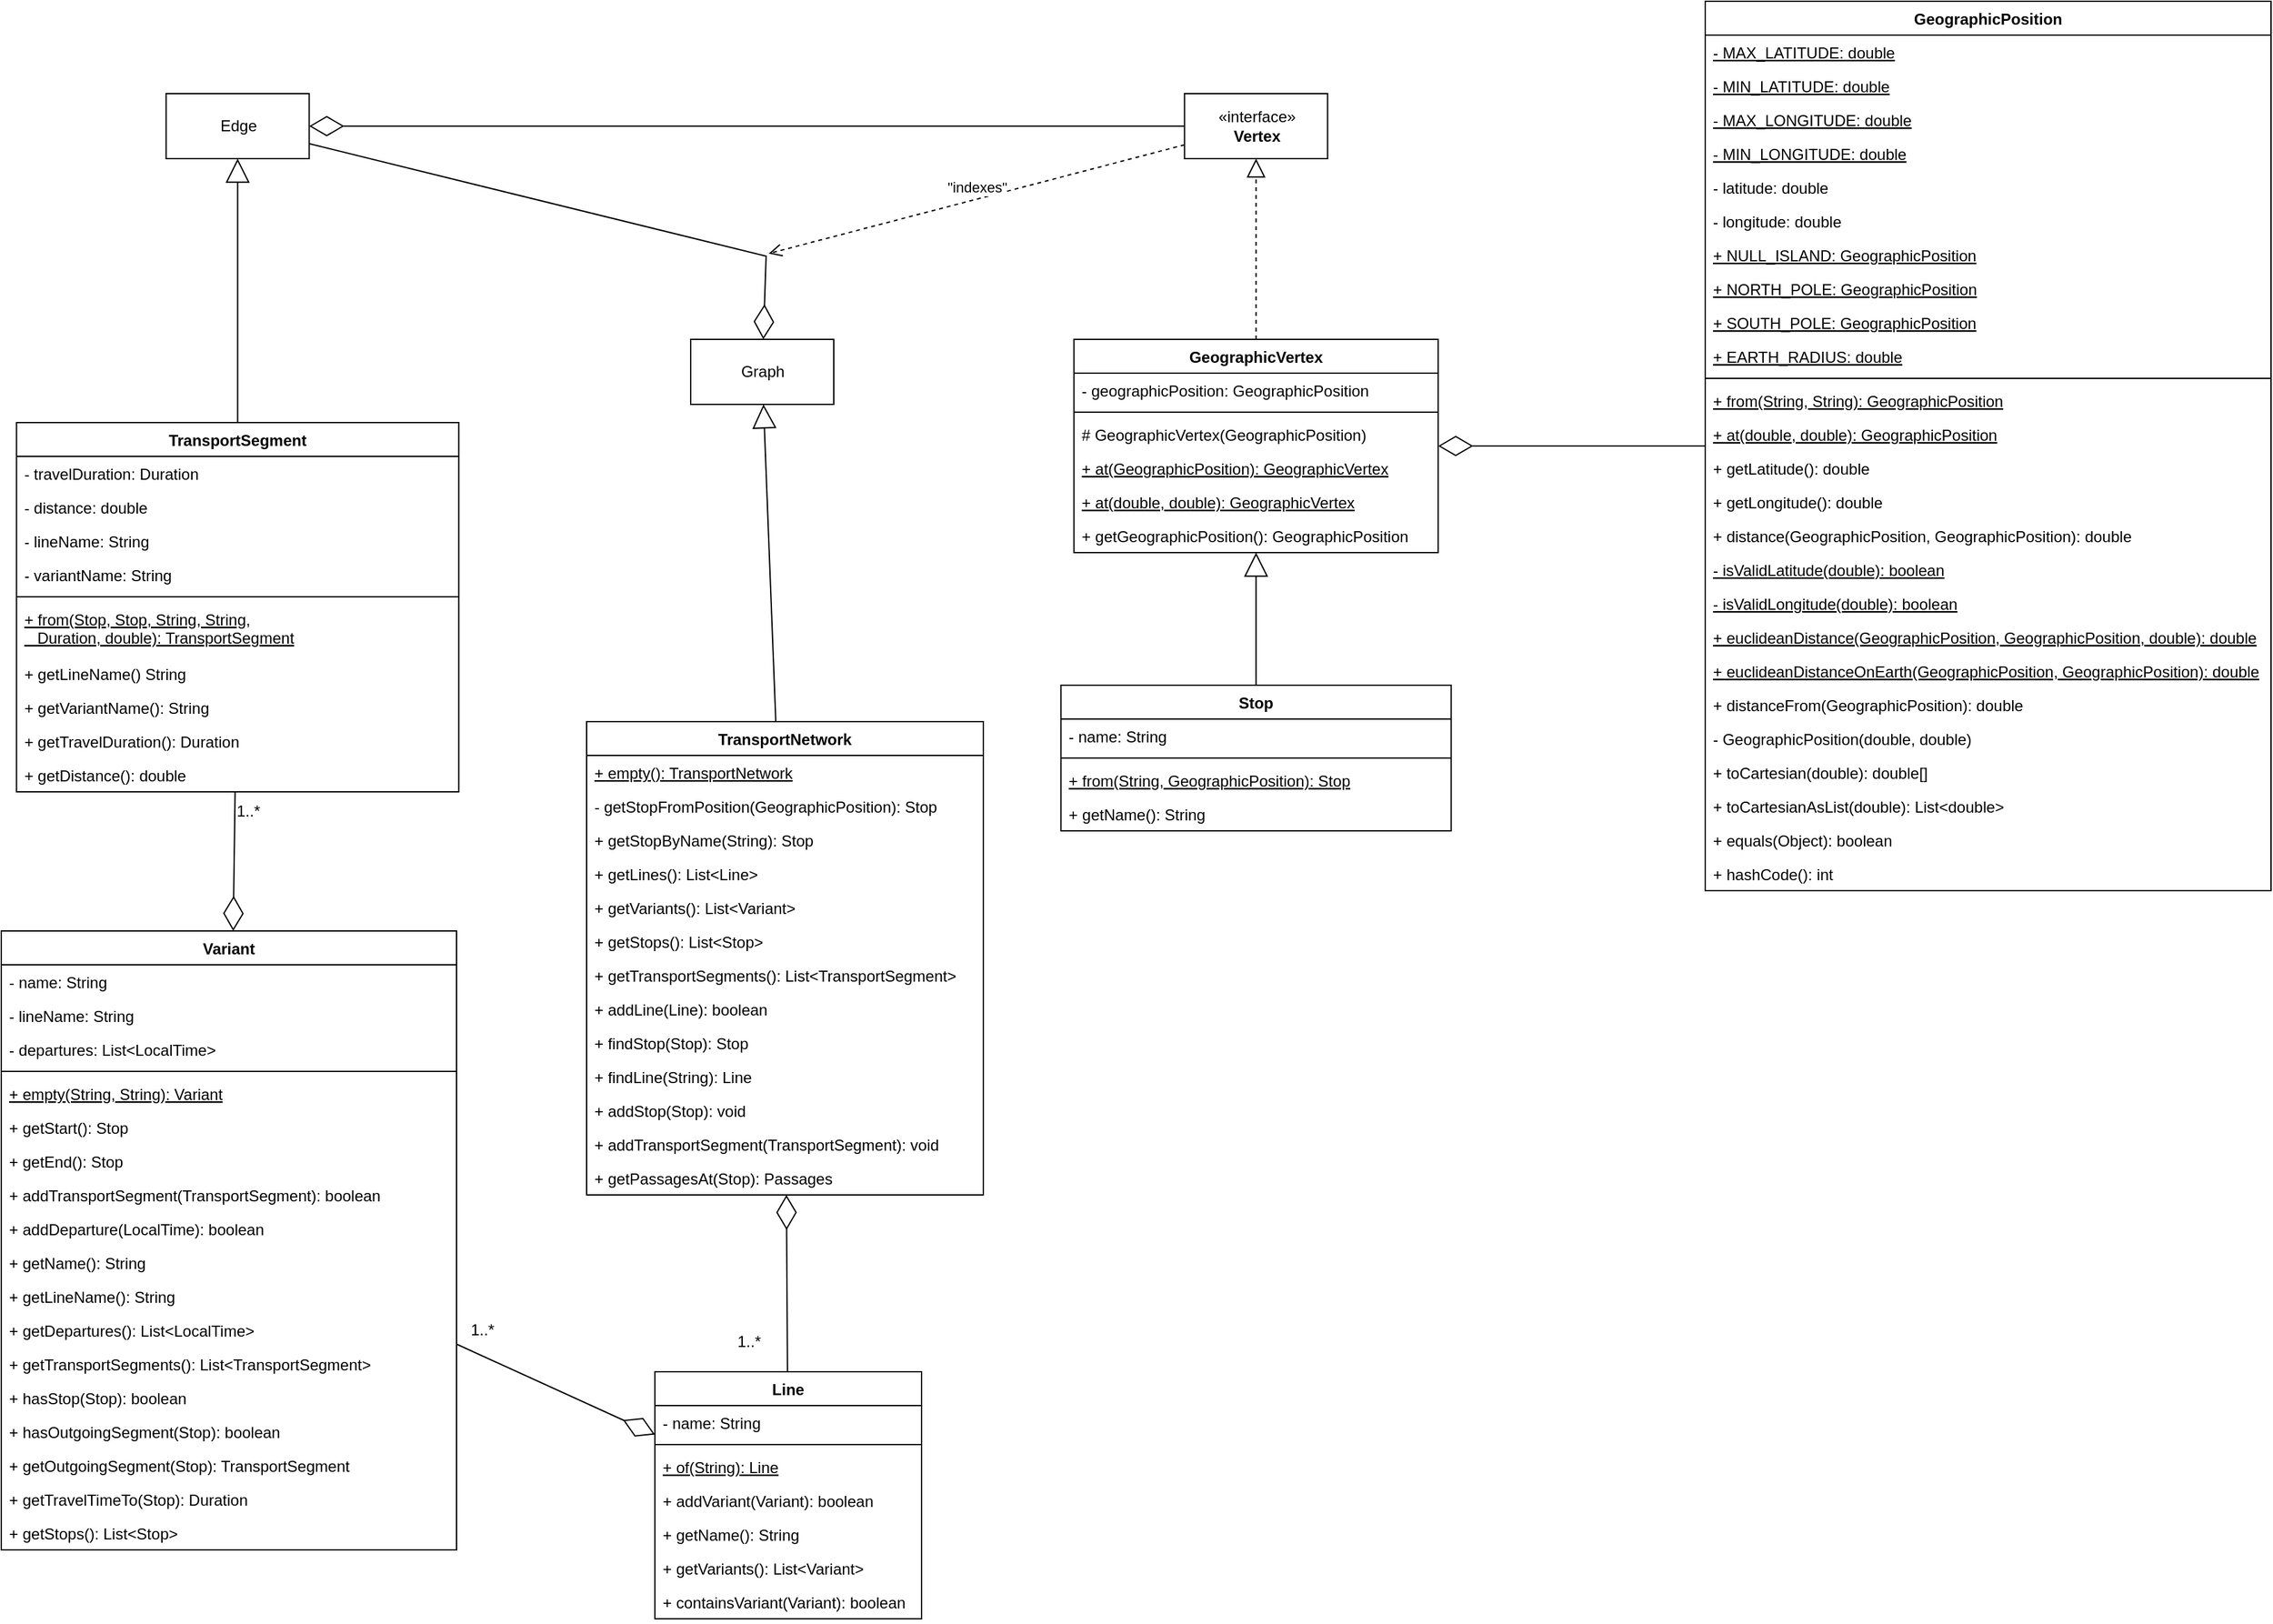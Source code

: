 <mxfile version="20.8.16" type="device" pages="3"><diagram id="C5RBs43oDa-KdzZeNtuy" name="Page-1"><mxGraphModel dx="2049" dy="1934" grid="1" gridSize="10" guides="1" tooltips="1" connect="1" arrows="1" fold="1" page="1" pageScale="1" pageWidth="1169" pageHeight="827" math="0" shadow="0"><root><mxCell id="WIyWlLk6GJQsqaUBKTNV-0"/><mxCell id="WIyWlLk6GJQsqaUBKTNV-1" parent="WIyWlLk6GJQsqaUBKTNV-0"/><mxCell id="dHoEnp8AE7HothZtdjnw-9" value="TransportNetwork" style="swimlane;fontStyle=1;align=center;verticalAlign=top;childLayout=stackLayout;horizontal=1;startSize=26;horizontalStack=0;resizeParent=1;resizeParentMax=0;resizeLast=0;collapsible=1;marginBottom=0;" parent="WIyWlLk6GJQsqaUBKTNV-1" vertex="1"><mxGeometry x="710" y="-86" width="305" height="364" as="geometry"/></mxCell><mxCell id="dHoEnp8AE7HothZtdjnw-36" value="+ empty(): TransportNetwork" style="text;strokeColor=none;fillColor=none;align=left;verticalAlign=top;spacingLeft=4;spacingRight=4;overflow=hidden;rotatable=0;points=[[0,0.5],[1,0.5]];portConstraint=eastwest;fontStyle=4" parent="dHoEnp8AE7HothZtdjnw-9" vertex="1"><mxGeometry y="26" width="305" height="26" as="geometry"/></mxCell><mxCell id="dHoEnp8AE7HothZtdjnw-46" value="- getStopFromPosition(GeographicPosition): Stop " style="text;strokeColor=none;fillColor=none;align=left;verticalAlign=top;spacingLeft=4;spacingRight=4;overflow=hidden;rotatable=0;points=[[0,0.5],[1,0.5]];portConstraint=eastwest;" parent="dHoEnp8AE7HothZtdjnw-9" vertex="1"><mxGeometry y="52" width="305" height="26" as="geometry"/></mxCell><mxCell id="dHoEnp8AE7HothZtdjnw-87" value="+ getStopByName(String): Stop" style="text;strokeColor=none;fillColor=none;align=left;verticalAlign=top;spacingLeft=4;spacingRight=4;overflow=hidden;rotatable=0;points=[[0,0.5],[1,0.5]];portConstraint=eastwest;" parent="dHoEnp8AE7HothZtdjnw-9" vertex="1"><mxGeometry y="78" width="305" height="26" as="geometry"/></mxCell><mxCell id="l_Zn8eoyJNsTWgFsexpz-24" value="+ getLines(): List&lt;Line&gt;" style="text;strokeColor=none;fillColor=none;align=left;verticalAlign=top;spacingLeft=4;spacingRight=4;overflow=hidden;rotatable=0;points=[[0,0.5],[1,0.5]];portConstraint=eastwest;" parent="dHoEnp8AE7HothZtdjnw-9" vertex="1"><mxGeometry y="104" width="305" height="26" as="geometry"/></mxCell><mxCell id="l_Zn8eoyJNsTWgFsexpz-27" value="+ getVariants(): List&lt;Variant&gt;" style="text;strokeColor=none;fillColor=none;align=left;verticalAlign=top;spacingLeft=4;spacingRight=4;overflow=hidden;rotatable=0;points=[[0,0.5],[1,0.5]];portConstraint=eastwest;" parent="dHoEnp8AE7HothZtdjnw-9" vertex="1"><mxGeometry y="130" width="305" height="26" as="geometry"/></mxCell><mxCell id="l_Zn8eoyJNsTWgFsexpz-30" value="+ getStops(): List&lt;Stop&gt;" style="text;strokeColor=none;fillColor=none;align=left;verticalAlign=top;spacingLeft=4;spacingRight=4;overflow=hidden;rotatable=0;points=[[0,0.5],[1,0.5]];portConstraint=eastwest;" parent="dHoEnp8AE7HothZtdjnw-9" vertex="1"><mxGeometry y="156" width="305" height="26" as="geometry"/></mxCell><mxCell id="l_Zn8eoyJNsTWgFsexpz-31" value="+ getTransportSegments(): List&lt;TransportSegment&gt;" style="text;strokeColor=none;fillColor=none;align=left;verticalAlign=top;spacingLeft=4;spacingRight=4;overflow=hidden;rotatable=0;points=[[0,0.5],[1,0.5]];portConstraint=eastwest;" parent="dHoEnp8AE7HothZtdjnw-9" vertex="1"><mxGeometry y="182" width="305" height="26" as="geometry"/></mxCell><mxCell id="l_Zn8eoyJNsTWgFsexpz-29" value="+ addLine(Line): boolean" style="text;strokeColor=none;fillColor=none;align=left;verticalAlign=top;spacingLeft=4;spacingRight=4;overflow=hidden;rotatable=0;points=[[0,0.5],[1,0.5]];portConstraint=eastwest;" parent="dHoEnp8AE7HothZtdjnw-9" vertex="1"><mxGeometry y="208" width="305" height="26" as="geometry"/></mxCell><mxCell id="l_Zn8eoyJNsTWgFsexpz-28" value="+ findStop(Stop): Stop" style="text;strokeColor=none;fillColor=none;align=left;verticalAlign=top;spacingLeft=4;spacingRight=4;overflow=hidden;rotatable=0;points=[[0,0.5],[1,0.5]];portConstraint=eastwest;" parent="dHoEnp8AE7HothZtdjnw-9" vertex="1"><mxGeometry y="234" width="305" height="26" as="geometry"/></mxCell><mxCell id="l_Zn8eoyJNsTWgFsexpz-26" value="+ findLine(String): Line" style="text;strokeColor=none;fillColor=none;align=left;verticalAlign=top;spacingLeft=4;spacingRight=4;overflow=hidden;rotatable=0;points=[[0,0.5],[1,0.5]];portConstraint=eastwest;" parent="dHoEnp8AE7HothZtdjnw-9" vertex="1"><mxGeometry y="260" width="305" height="26" as="geometry"/></mxCell><mxCell id="l_Zn8eoyJNsTWgFsexpz-25" value="+ addStop(Stop): void" style="text;strokeColor=none;fillColor=none;align=left;verticalAlign=top;spacingLeft=4;spacingRight=4;overflow=hidden;rotatable=0;points=[[0,0.5],[1,0.5]];portConstraint=eastwest;" parent="dHoEnp8AE7HothZtdjnw-9" vertex="1"><mxGeometry y="286" width="305" height="26" as="geometry"/></mxCell><mxCell id="dHoEnp8AE7HothZtdjnw-86" value="+ addTransportSegment(TransportSegment): void" style="text;strokeColor=none;fillColor=none;align=left;verticalAlign=top;spacingLeft=4;spacingRight=4;overflow=hidden;rotatable=0;points=[[0,0.5],[1,0.5]];portConstraint=eastwest;" parent="dHoEnp8AE7HothZtdjnw-9" vertex="1"><mxGeometry y="312" width="305" height="26" as="geometry"/></mxCell><mxCell id="l_Zn8eoyJNsTWgFsexpz-44" value="+ getPassagesAt(Stop): Passages" style="text;strokeColor=none;fillColor=none;align=left;verticalAlign=top;spacingLeft=4;spacingRight=4;overflow=hidden;rotatable=0;points=[[0,0.5],[1,0.5]];portConstraint=eastwest;" parent="dHoEnp8AE7HothZtdjnw-9" vertex="1"><mxGeometry y="338" width="305" height="26" as="geometry"/></mxCell><mxCell id="dHoEnp8AE7HothZtdjnw-21" value="Stop" style="swimlane;fontStyle=1;align=center;verticalAlign=top;childLayout=stackLayout;horizontal=1;startSize=26;horizontalStack=0;resizeParent=1;resizeParentMax=0;resizeLast=0;collapsible=1;marginBottom=0;" parent="WIyWlLk6GJQsqaUBKTNV-1" vertex="1"><mxGeometry x="1074.68" y="-114" width="300" height="112" as="geometry"><mxRectangle x="824.69" y="-30" width="70" height="30" as="alternateBounds"/></mxGeometry></mxCell><mxCell id="dHoEnp8AE7HothZtdjnw-38" value="- name: String" style="text;strokeColor=none;fillColor=none;align=left;verticalAlign=top;spacingLeft=4;spacingRight=4;overflow=hidden;rotatable=0;points=[[0,0.5],[1,0.5]];portConstraint=eastwest;" parent="dHoEnp8AE7HothZtdjnw-21" vertex="1"><mxGeometry y="26" width="300" height="26" as="geometry"/></mxCell><mxCell id="dHoEnp8AE7HothZtdjnw-23" value="" style="line;strokeWidth=1;fillColor=none;align=left;verticalAlign=middle;spacingTop=-1;spacingLeft=3;spacingRight=3;rotatable=0;labelPosition=right;points=[];portConstraint=eastwest;strokeColor=inherit;" parent="dHoEnp8AE7HothZtdjnw-21" vertex="1"><mxGeometry y="52" width="300" height="8" as="geometry"/></mxCell><mxCell id="dHoEnp8AE7HothZtdjnw-97" value="+ from(String, GeographicPosition): Stop" style="text;strokeColor=none;fillColor=none;align=left;verticalAlign=top;spacingLeft=4;spacingRight=4;overflow=hidden;rotatable=0;points=[[0,0.5],[1,0.5]];portConstraint=eastwest;fontStyle=4" parent="dHoEnp8AE7HothZtdjnw-21" vertex="1"><mxGeometry y="60" width="300" height="26" as="geometry"/></mxCell><mxCell id="l_Zn8eoyJNsTWgFsexpz-23" value="+ getName(): String" style="text;strokeColor=none;fillColor=none;align=left;verticalAlign=top;spacingLeft=4;spacingRight=4;overflow=hidden;rotatable=0;points=[[0,0.5],[1,0.5]];portConstraint=eastwest;fontStyle=0" parent="dHoEnp8AE7HothZtdjnw-21" vertex="1"><mxGeometry y="86" width="300" height="26" as="geometry"/></mxCell><mxCell id="dHoEnp8AE7HothZtdjnw-39" value="GeographicPosition" style="swimlane;fontStyle=1;align=center;verticalAlign=top;childLayout=stackLayout;horizontal=1;startSize=26;horizontalStack=0;resizeParent=1;resizeParentMax=0;resizeLast=0;collapsible=1;marginBottom=0;" parent="WIyWlLk6GJQsqaUBKTNV-1" vertex="1"><mxGeometry x="1570" y="-640" width="435" height="684" as="geometry"/></mxCell><mxCell id="Uo1LHcH4mznZ1GzJH8E1-4" value="- MAX_LATITUDE: double" style="text;strokeColor=none;fillColor=none;align=left;verticalAlign=top;spacingLeft=4;spacingRight=4;overflow=hidden;rotatable=0;points=[[0,0.5],[1,0.5]];portConstraint=eastwest;fontStyle=4" parent="dHoEnp8AE7HothZtdjnw-39" vertex="1"><mxGeometry y="26" width="435" height="26" as="geometry"/></mxCell><mxCell id="Uo1LHcH4mznZ1GzJH8E1-5" value="- MIN_LATITUDE: double" style="text;strokeColor=none;fillColor=none;align=left;verticalAlign=top;spacingLeft=4;spacingRight=4;overflow=hidden;rotatable=0;points=[[0,0.5],[1,0.5]];portConstraint=eastwest;fontStyle=4" parent="dHoEnp8AE7HothZtdjnw-39" vertex="1"><mxGeometry y="52" width="435" height="26" as="geometry"/></mxCell><mxCell id="Uo1LHcH4mznZ1GzJH8E1-6" value="- MAX_LONGITUDE: double" style="text;strokeColor=none;fillColor=none;align=left;verticalAlign=top;spacingLeft=4;spacingRight=4;overflow=hidden;rotatable=0;points=[[0,0.5],[1,0.5]];portConstraint=eastwest;fontStyle=4" parent="dHoEnp8AE7HothZtdjnw-39" vertex="1"><mxGeometry y="78" width="435" height="26" as="geometry"/></mxCell><mxCell id="Uo1LHcH4mznZ1GzJH8E1-7" value="- MIN_LONGITUDE: double" style="text;strokeColor=none;fillColor=none;align=left;verticalAlign=top;spacingLeft=4;spacingRight=4;overflow=hidden;rotatable=0;points=[[0,0.5],[1,0.5]];portConstraint=eastwest;fontStyle=4" parent="dHoEnp8AE7HothZtdjnw-39" vertex="1"><mxGeometry y="104" width="435" height="26" as="geometry"/></mxCell><mxCell id="dHoEnp8AE7HothZtdjnw-49" value="- latitude: double" style="text;strokeColor=none;fillColor=none;align=left;verticalAlign=top;spacingLeft=4;spacingRight=4;overflow=hidden;rotatable=0;points=[[0,0.5],[1,0.5]];portConstraint=eastwest;" parent="dHoEnp8AE7HothZtdjnw-39" vertex="1"><mxGeometry y="130" width="435" height="26" as="geometry"/></mxCell><mxCell id="dHoEnp8AE7HothZtdjnw-50" value="- longitude: double" style="text;strokeColor=none;fillColor=none;align=left;verticalAlign=top;spacingLeft=4;spacingRight=4;overflow=hidden;rotatable=0;points=[[0,0.5],[1,0.5]];portConstraint=eastwest;" parent="dHoEnp8AE7HothZtdjnw-39" vertex="1"><mxGeometry y="156" width="435" height="26" as="geometry"/></mxCell><mxCell id="Uo1LHcH4mznZ1GzJH8E1-9" value="+ NULL_ISLAND: GeographicPosition" style="text;strokeColor=none;fillColor=none;align=left;verticalAlign=top;spacingLeft=4;spacingRight=4;overflow=hidden;rotatable=0;points=[[0,0.5],[1,0.5]];portConstraint=eastwest;fontStyle=4" parent="dHoEnp8AE7HothZtdjnw-39" vertex="1"><mxGeometry y="182" width="435" height="26" as="geometry"/></mxCell><mxCell id="Uo1LHcH4mznZ1GzJH8E1-10" value="+ NORTH_POLE: GeographicPosition" style="text;strokeColor=none;fillColor=none;align=left;verticalAlign=top;spacingLeft=4;spacingRight=4;overflow=hidden;rotatable=0;points=[[0,0.5],[1,0.5]];portConstraint=eastwest;fontStyle=4" parent="dHoEnp8AE7HothZtdjnw-39" vertex="1"><mxGeometry y="208" width="435" height="26" as="geometry"/></mxCell><mxCell id="Uo1LHcH4mznZ1GzJH8E1-11" value="+ SOUTH_POLE: GeographicPosition" style="text;strokeColor=none;fillColor=none;align=left;verticalAlign=top;spacingLeft=4;spacingRight=4;overflow=hidden;rotatable=0;points=[[0,0.5],[1,0.5]];portConstraint=eastwest;fontStyle=4" parent="dHoEnp8AE7HothZtdjnw-39" vertex="1"><mxGeometry y="234" width="435" height="26" as="geometry"/></mxCell><mxCell id="Uo1LHcH4mznZ1GzJH8E1-12" value="+ EARTH_RADIUS: double" style="text;strokeColor=none;fillColor=none;align=left;verticalAlign=top;spacingLeft=4;spacingRight=4;overflow=hidden;rotatable=0;points=[[0,0.5],[1,0.5]];portConstraint=eastwest;fontStyle=4" parent="dHoEnp8AE7HothZtdjnw-39" vertex="1"><mxGeometry y="260" width="435" height="26" as="geometry"/></mxCell><mxCell id="dHoEnp8AE7HothZtdjnw-40" value="" style="line;strokeWidth=1;fillColor=none;align=left;verticalAlign=middle;spacingTop=-1;spacingLeft=3;spacingRight=3;rotatable=0;labelPosition=right;points=[];portConstraint=eastwest;strokeColor=inherit;" parent="dHoEnp8AE7HothZtdjnw-39" vertex="1"><mxGeometry y="286" width="435" height="8" as="geometry"/></mxCell><mxCell id="dHoEnp8AE7HothZtdjnw-47" value="+ from(String, String): GeographicPosition" style="text;strokeColor=none;fillColor=none;align=left;verticalAlign=top;spacingLeft=4;spacingRight=4;overflow=hidden;rotatable=0;points=[[0,0.5],[1,0.5]];portConstraint=eastwest;fontStyle=4" parent="dHoEnp8AE7HothZtdjnw-39" vertex="1"><mxGeometry y="294" width="435" height="26" as="geometry"/></mxCell><mxCell id="dHoEnp8AE7HothZtdjnw-48" value="+ at(double, double): GeographicPosition" style="text;strokeColor=none;fillColor=none;align=left;verticalAlign=top;spacingLeft=4;spacingRight=4;overflow=hidden;rotatable=0;points=[[0,0.5],[1,0.5]];portConstraint=eastwest;fontStyle=4" parent="dHoEnp8AE7HothZtdjnw-39" vertex="1"><mxGeometry y="320" width="435" height="26" as="geometry"/></mxCell><mxCell id="dHoEnp8AE7HothZtdjnw-51" value="+ getLatitude(): double" style="text;strokeColor=none;fillColor=none;align=left;verticalAlign=top;spacingLeft=4;spacingRight=4;overflow=hidden;rotatable=0;points=[[0,0.5],[1,0.5]];portConstraint=eastwest;" parent="dHoEnp8AE7HothZtdjnw-39" vertex="1"><mxGeometry y="346" width="435" height="26" as="geometry"/></mxCell><mxCell id="dHoEnp8AE7HothZtdjnw-52" value="+ getLongitude(): double" style="text;strokeColor=none;fillColor=none;align=left;verticalAlign=top;spacingLeft=4;spacingRight=4;overflow=hidden;rotatable=0;points=[[0,0.5],[1,0.5]];portConstraint=eastwest;" parent="dHoEnp8AE7HothZtdjnw-39" vertex="1"><mxGeometry y="372" width="435" height="26" as="geometry"/></mxCell><mxCell id="WlRHYu-fUjII6VD04CU2-14" value="+ distance(GeographicPosition, GeographicPosition): double" style="text;strokeColor=none;fillColor=none;align=left;verticalAlign=top;spacingLeft=4;spacingRight=4;overflow=hidden;rotatable=0;points=[[0,0.5],[1,0.5]];portConstraint=eastwest;" parent="dHoEnp8AE7HothZtdjnw-39" vertex="1"><mxGeometry y="398" width="435" height="26" as="geometry"/></mxCell><mxCell id="Uo1LHcH4mznZ1GzJH8E1-13" value="- isValidLatitude(double): boolean" style="text;strokeColor=none;fillColor=none;align=left;verticalAlign=top;spacingLeft=4;spacingRight=4;overflow=hidden;rotatable=0;points=[[0,0.5],[1,0.5]];portConstraint=eastwest;fontStyle=4" parent="dHoEnp8AE7HothZtdjnw-39" vertex="1"><mxGeometry y="424" width="435" height="26" as="geometry"/></mxCell><mxCell id="Uo1LHcH4mznZ1GzJH8E1-14" value="- isValidLongitude(double): boolean" style="text;strokeColor=none;fillColor=none;align=left;verticalAlign=top;spacingLeft=4;spacingRight=4;overflow=hidden;rotatable=0;points=[[0,0.5],[1,0.5]];portConstraint=eastwest;fontStyle=4" parent="dHoEnp8AE7HothZtdjnw-39" vertex="1"><mxGeometry y="450" width="435" height="26" as="geometry"/></mxCell><mxCell id="Uo1LHcH4mznZ1GzJH8E1-15" value="+ euclideanDistance(GeographicPosition, GeographicPosition, double): double" style="text;strokeColor=none;fillColor=none;align=left;verticalAlign=top;spacingLeft=4;spacingRight=4;overflow=hidden;rotatable=0;points=[[0,0.5],[1,0.5]];portConstraint=eastwest;fontStyle=4" parent="dHoEnp8AE7HothZtdjnw-39" vertex="1"><mxGeometry y="476" width="435" height="26" as="geometry"/></mxCell><mxCell id="Uo1LHcH4mznZ1GzJH8E1-16" value="+ euclideanDistanceOnEarth(GeographicPosition, GeographicPosition): double" style="text;strokeColor=none;fillColor=none;align=left;verticalAlign=top;spacingLeft=4;spacingRight=4;overflow=hidden;rotatable=0;points=[[0,0.5],[1,0.5]];portConstraint=eastwest;fontStyle=4" parent="dHoEnp8AE7HothZtdjnw-39" vertex="1"><mxGeometry y="502" width="435" height="26" as="geometry"/></mxCell><mxCell id="Uo1LHcH4mznZ1GzJH8E1-17" value="+ distanceFrom(GeographicPosition): double" style="text;strokeColor=none;fillColor=none;align=left;verticalAlign=top;spacingLeft=4;spacingRight=4;overflow=hidden;rotatable=0;points=[[0,0.5],[1,0.5]];portConstraint=eastwest;" parent="dHoEnp8AE7HothZtdjnw-39" vertex="1"><mxGeometry y="528" width="435" height="26" as="geometry"/></mxCell><mxCell id="Uo1LHcH4mznZ1GzJH8E1-18" value="- GeographicPosition(double, double)" style="text;strokeColor=none;fillColor=none;align=left;verticalAlign=top;spacingLeft=4;spacingRight=4;overflow=hidden;rotatable=0;points=[[0,0.5],[1,0.5]];portConstraint=eastwest;" parent="dHoEnp8AE7HothZtdjnw-39" vertex="1"><mxGeometry y="554" width="435" height="26" as="geometry"/></mxCell><mxCell id="Uo1LHcH4mznZ1GzJH8E1-19" value="+ toCartesian(double): double[]" style="text;strokeColor=none;fillColor=none;align=left;verticalAlign=top;spacingLeft=4;spacingRight=4;overflow=hidden;rotatable=0;points=[[0,0.5],[1,0.5]];portConstraint=eastwest;" parent="dHoEnp8AE7HothZtdjnw-39" vertex="1"><mxGeometry y="580" width="435" height="26" as="geometry"/></mxCell><mxCell id="Uo1LHcH4mznZ1GzJH8E1-20" value="+ toCartesianAsList(double): List&lt;double&gt;" style="text;strokeColor=none;fillColor=none;align=left;verticalAlign=top;spacingLeft=4;spacingRight=4;overflow=hidden;rotatable=0;points=[[0,0.5],[1,0.5]];portConstraint=eastwest;" parent="dHoEnp8AE7HothZtdjnw-39" vertex="1"><mxGeometry y="606" width="435" height="26" as="geometry"/></mxCell><mxCell id="Uo1LHcH4mznZ1GzJH8E1-21" value="+ equals(Object): boolean" style="text;strokeColor=none;fillColor=none;align=left;verticalAlign=top;spacingLeft=4;spacingRight=4;overflow=hidden;rotatable=0;points=[[0,0.5],[1,0.5]];portConstraint=eastwest;" parent="dHoEnp8AE7HothZtdjnw-39" vertex="1"><mxGeometry y="632" width="435" height="26" as="geometry"/></mxCell><mxCell id="Uo1LHcH4mznZ1GzJH8E1-22" value="+ hashCode(): int" style="text;strokeColor=none;fillColor=none;align=left;verticalAlign=top;spacingLeft=4;spacingRight=4;overflow=hidden;rotatable=0;points=[[0,0.5],[1,0.5]];portConstraint=eastwest;" parent="dHoEnp8AE7HothZtdjnw-39" vertex="1"><mxGeometry y="658" width="435" height="26" as="geometry"/></mxCell><mxCell id="dHoEnp8AE7HothZtdjnw-65" value="TransportSegment" style="swimlane;fontStyle=1;align=center;verticalAlign=top;childLayout=stackLayout;horizontal=1;startSize=26;horizontalStack=0;resizeParent=1;resizeParentMax=0;resizeLast=0;collapsible=1;marginBottom=0;" parent="WIyWlLk6GJQsqaUBKTNV-1" vertex="1"><mxGeometry x="271.71" y="-316" width="340" height="284" as="geometry"/></mxCell><mxCell id="dHoEnp8AE7HothZtdjnw-70" value="- travelDuration: Duration" style="text;strokeColor=none;fillColor=none;align=left;verticalAlign=top;spacingLeft=4;spacingRight=4;overflow=hidden;rotatable=0;points=[[0,0.5],[1,0.5]];portConstraint=eastwest;" parent="dHoEnp8AE7HothZtdjnw-65" vertex="1"><mxGeometry y="26" width="340" height="26" as="geometry"/></mxCell><mxCell id="dHoEnp8AE7HothZtdjnw-71" value="- distance: double" style="text;strokeColor=none;fillColor=none;align=left;verticalAlign=top;spacingLeft=4;spacingRight=4;overflow=hidden;rotatable=0;points=[[0,0.5],[1,0.5]];portConstraint=eastwest;" parent="dHoEnp8AE7HothZtdjnw-65" vertex="1"><mxGeometry y="52" width="340" height="26" as="geometry"/></mxCell><mxCell id="05W6mdgZw6hhYRNIHZNd-7" value="- lineName: String" style="text;strokeColor=none;fillColor=none;align=left;verticalAlign=top;spacingLeft=4;spacingRight=4;overflow=hidden;rotatable=0;points=[[0,0.5],[1,0.5]];portConstraint=eastwest;" parent="dHoEnp8AE7HothZtdjnw-65" vertex="1"><mxGeometry y="78" width="340" height="26" as="geometry"/></mxCell><mxCell id="05W6mdgZw6hhYRNIHZNd-8" value="- variantName: String" style="text;strokeColor=none;fillColor=none;align=left;verticalAlign=top;spacingLeft=4;spacingRight=4;overflow=hidden;rotatable=0;points=[[0,0.5],[1,0.5]];portConstraint=eastwest;" parent="dHoEnp8AE7HothZtdjnw-65" vertex="1"><mxGeometry y="104" width="340" height="26" as="geometry"/></mxCell><mxCell id="dHoEnp8AE7HothZtdjnw-67" value="" style="line;strokeWidth=1;fillColor=none;align=left;verticalAlign=middle;spacingTop=-1;spacingLeft=3;spacingRight=3;rotatable=0;labelPosition=right;points=[];portConstraint=eastwest;strokeColor=inherit;" parent="dHoEnp8AE7HothZtdjnw-65" vertex="1"><mxGeometry y="130" width="340" height="8" as="geometry"/></mxCell><mxCell id="dHoEnp8AE7HothZtdjnw-99" value="+ from(Stop, Stop, String, String,&#10;   Duration, double): TransportSegment" style="text;strokeColor=none;fillColor=none;align=left;verticalAlign=top;spacingLeft=4;spacingRight=4;overflow=hidden;rotatable=0;points=[[0,0.5],[1,0.5]];portConstraint=eastwest;fontStyle=4" parent="dHoEnp8AE7HothZtdjnw-65" vertex="1"><mxGeometry y="138" width="340" height="42" as="geometry"/></mxCell><mxCell id="l_Zn8eoyJNsTWgFsexpz-33" value="+ getLineName() String" style="text;strokeColor=none;fillColor=none;align=left;verticalAlign=top;spacingLeft=4;spacingRight=4;overflow=hidden;rotatable=0;points=[[0,0.5],[1,0.5]];portConstraint=eastwest;" parent="dHoEnp8AE7HothZtdjnw-65" vertex="1"><mxGeometry y="180" width="340" height="26" as="geometry"/></mxCell><mxCell id="l_Zn8eoyJNsTWgFsexpz-34" value="+ getVariantName(): String" style="text;strokeColor=none;fillColor=none;align=left;verticalAlign=top;spacingLeft=4;spacingRight=4;overflow=hidden;rotatable=0;points=[[0,0.5],[1,0.5]];portConstraint=eastwest;" parent="dHoEnp8AE7HothZtdjnw-65" vertex="1"><mxGeometry y="206" width="340" height="26" as="geometry"/></mxCell><mxCell id="l_Zn8eoyJNsTWgFsexpz-32" value="+ getTravelDuration(): Duration" style="text;strokeColor=none;fillColor=none;align=left;verticalAlign=top;spacingLeft=4;spacingRight=4;overflow=hidden;rotatable=0;points=[[0,0.5],[1,0.5]];portConstraint=eastwest;" parent="dHoEnp8AE7HothZtdjnw-65" vertex="1"><mxGeometry y="232" width="340" height="26" as="geometry"/></mxCell><mxCell id="dHoEnp8AE7HothZtdjnw-74" value="+ getDistance(): double" style="text;strokeColor=none;fillColor=none;align=left;verticalAlign=top;spacingLeft=4;spacingRight=4;overflow=hidden;rotatable=0;points=[[0,0.5],[1,0.5]];portConstraint=eastwest;" parent="dHoEnp8AE7HothZtdjnw-65" vertex="1"><mxGeometry y="258" width="340" height="26" as="geometry"/></mxCell><mxCell id="WlRHYu-fUjII6VD04CU2-8" value="GeographicVertex" style="swimlane;fontStyle=1;align=center;verticalAlign=top;childLayout=stackLayout;horizontal=1;startSize=26;horizontalStack=0;resizeParent=1;resizeParentMax=0;resizeLast=0;collapsible=1;marginBottom=0;" parent="WIyWlLk6GJQsqaUBKTNV-1" vertex="1"><mxGeometry x="1084.68" y="-380" width="280" height="164" as="geometry"/></mxCell><mxCell id="Uo1LHcH4mznZ1GzJH8E1-2" value="- geographicPosition: GeographicPosition" style="text;strokeColor=none;fillColor=none;align=left;verticalAlign=top;spacingLeft=4;spacingRight=4;overflow=hidden;rotatable=0;points=[[0,0.5],[1,0.5]];portConstraint=eastwest;" parent="WlRHYu-fUjII6VD04CU2-8" vertex="1"><mxGeometry y="26" width="280" height="26" as="geometry"/></mxCell><mxCell id="Uo1LHcH4mznZ1GzJH8E1-3" value="" style="line;strokeWidth=1;fillColor=none;align=left;verticalAlign=middle;spacingTop=-1;spacingLeft=3;spacingRight=3;rotatable=0;labelPosition=right;points=[];portConstraint=eastwest;strokeColor=inherit;" parent="WlRHYu-fUjII6VD04CU2-8" vertex="1"><mxGeometry y="52" width="280" height="8" as="geometry"/></mxCell><mxCell id="Uo1LHcH4mznZ1GzJH8E1-0" value="# GeographicVertex(GeographicPosition)" style="text;strokeColor=none;fillColor=none;align=left;verticalAlign=top;spacingLeft=4;spacingRight=4;overflow=hidden;rotatable=0;points=[[0,0.5],[1,0.5]];portConstraint=eastwest;" parent="WlRHYu-fUjII6VD04CU2-8" vertex="1"><mxGeometry y="60" width="280" height="26" as="geometry"/></mxCell><mxCell id="WlRHYu-fUjII6VD04CU2-67" value="+ at(GeographicPosition): GeographicVertex" style="text;strokeColor=none;fillColor=none;align=left;verticalAlign=top;spacingLeft=4;spacingRight=4;overflow=hidden;rotatable=0;points=[[0,0.5],[1,0.5]];portConstraint=eastwest;fontStyle=4" parent="WlRHYu-fUjII6VD04CU2-8" vertex="1"><mxGeometry y="86" width="280" height="26" as="geometry"/></mxCell><mxCell id="Uo1LHcH4mznZ1GzJH8E1-1" value="+ at(double, double): GeographicVertex" style="text;strokeColor=none;fillColor=none;align=left;verticalAlign=top;spacingLeft=4;spacingRight=4;overflow=hidden;rotatable=0;points=[[0,0.5],[1,0.5]];portConstraint=eastwest;fontStyle=4" parent="WlRHYu-fUjII6VD04CU2-8" vertex="1"><mxGeometry y="112" width="280" height="26" as="geometry"/></mxCell><mxCell id="WlRHYu-fUjII6VD04CU2-15" value="+ getGeographicPosition(): GeographicPosition" style="text;strokeColor=none;fillColor=none;align=left;verticalAlign=top;spacingLeft=4;spacingRight=4;overflow=hidden;rotatable=0;points=[[0,0.5],[1,0.5]];portConstraint=eastwest;" parent="WlRHYu-fUjII6VD04CU2-8" vertex="1"><mxGeometry y="138" width="280" height="26" as="geometry"/></mxCell><mxCell id="WlRHYu-fUjII6VD04CU2-10" value="" style="endArrow=block;endSize=16;endFill=0;html=1;rounded=0;" parent="WIyWlLk6GJQsqaUBKTNV-1" source="dHoEnp8AE7HothZtdjnw-21" target="WlRHYu-fUjII6VD04CU2-8" edge="1"><mxGeometry width="160" relative="1" as="geometry"><mxPoint x="1220" y="-226" as="sourcePoint"/><mxPoint x="1220" y="-452" as="targetPoint"/></mxGeometry></mxCell><mxCell id="WlRHYu-fUjII6VD04CU2-11" value="" style="endArrow=diamondThin;endFill=0;endSize=24;html=1;rounded=0;" parent="WIyWlLk6GJQsqaUBKTNV-1" source="dHoEnp8AE7HothZtdjnw-39" target="WlRHYu-fUjII6VD04CU2-8" edge="1"><mxGeometry width="160" relative="1" as="geometry"><mxPoint x="1033" y="181" as="sourcePoint"/><mxPoint x="1193" y="181" as="targetPoint"/></mxGeometry></mxCell><mxCell id="WlRHYu-fUjII6VD04CU2-33" value="" style="endArrow=block;endSize=16;endFill=0;html=1;rounded=0;" parent="WIyWlLk6GJQsqaUBKTNV-1" source="dHoEnp8AE7HothZtdjnw-65" target="dhdUauyKsExtQqOCXjFX-2" edge="1"><mxGeometry width="160" relative="1" as="geometry"><mxPoint x="1220" y="-374" as="sourcePoint"/><mxPoint x="441.715" y="-444.0" as="targetPoint"/></mxGeometry></mxCell><mxCell id="S85o3jcsXmejn6BAgs-W-0" value="Variant" style="swimlane;fontStyle=1;align=center;verticalAlign=top;childLayout=stackLayout;horizontal=1;startSize=26;horizontalStack=0;resizeParent=1;resizeParentMax=0;resizeLast=0;collapsible=1;marginBottom=0;" parent="WIyWlLk6GJQsqaUBKTNV-1" vertex="1"><mxGeometry x="260" y="75" width="350" height="476" as="geometry"/></mxCell><mxCell id="S85o3jcsXmejn6BAgs-W-8" value="- name: String" style="text;strokeColor=none;fillColor=none;align=left;verticalAlign=top;spacingLeft=4;spacingRight=4;overflow=hidden;rotatable=0;points=[[0,0.5],[1,0.5]];portConstraint=eastwest;" parent="S85o3jcsXmejn6BAgs-W-0" vertex="1"><mxGeometry y="26" width="350" height="26" as="geometry"/></mxCell><mxCell id="4CKXNMefTfl1JgowjvQa-0" value="- lineName: String" style="text;strokeColor=none;fillColor=none;align=left;verticalAlign=top;spacingLeft=4;spacingRight=4;overflow=hidden;rotatable=0;points=[[0,0.5],[1,0.5]];portConstraint=eastwest;" parent="S85o3jcsXmejn6BAgs-W-0" vertex="1"><mxGeometry y="52" width="350" height="26" as="geometry"/></mxCell><mxCell id="xiV5UcHfGRl8sMM2acR--2" value="- departures: List&lt;LocalTime&gt;" style="text;strokeColor=none;fillColor=none;align=left;verticalAlign=top;spacingLeft=4;spacingRight=4;overflow=hidden;rotatable=0;points=[[0,0.5],[1,0.5]];portConstraint=eastwest;" parent="S85o3jcsXmejn6BAgs-W-0" vertex="1"><mxGeometry y="78" width="350" height="26" as="geometry"/></mxCell><mxCell id="S85o3jcsXmejn6BAgs-W-2" value="" style="line;strokeWidth=1;fillColor=none;align=left;verticalAlign=middle;spacingTop=-1;spacingLeft=3;spacingRight=3;rotatable=0;labelPosition=right;points=[];portConstraint=eastwest;strokeColor=inherit;" parent="S85o3jcsXmejn6BAgs-W-0" vertex="1"><mxGeometry y="104" width="350" height="8" as="geometry"/></mxCell><mxCell id="S85o3jcsXmejn6BAgs-W-3" value="+ empty(String, String): Variant" style="text;strokeColor=none;fillColor=none;align=left;verticalAlign=top;spacingLeft=4;spacingRight=4;overflow=hidden;rotatable=0;points=[[0,0.5],[1,0.5]];portConstraint=eastwest;fontStyle=4" parent="S85o3jcsXmejn6BAgs-W-0" vertex="1"><mxGeometry y="112" width="350" height="26" as="geometry"/></mxCell><mxCell id="S85o3jcsXmejn6BAgs-W-70" value="+ getStart(): Stop" style="text;strokeColor=none;fillColor=none;align=left;verticalAlign=top;spacingLeft=4;spacingRight=4;overflow=hidden;rotatable=0;points=[[0,0.5],[1,0.5]];portConstraint=eastwest;" parent="S85o3jcsXmejn6BAgs-W-0" vertex="1"><mxGeometry y="138" width="350" height="26" as="geometry"/></mxCell><mxCell id="S85o3jcsXmejn6BAgs-W-71" value="+ getEnd(): Stop" style="text;strokeColor=none;fillColor=none;align=left;verticalAlign=top;spacingLeft=4;spacingRight=4;overflow=hidden;rotatable=0;points=[[0,0.5],[1,0.5]];portConstraint=eastwest;" parent="S85o3jcsXmejn6BAgs-W-0" vertex="1"><mxGeometry y="164" width="350" height="26" as="geometry"/></mxCell><mxCell id="S85o3jcsXmejn6BAgs-W-45" value="+ addTransportSegment(TransportSegment): boolean" style="text;strokeColor=none;fillColor=none;align=left;verticalAlign=top;spacingLeft=4;spacingRight=4;overflow=hidden;rotatable=0;points=[[0,0.5],[1,0.5]];portConstraint=eastwest;" parent="S85o3jcsXmejn6BAgs-W-0" vertex="1"><mxGeometry y="190" width="350" height="26" as="geometry"/></mxCell><mxCell id="xiV5UcHfGRl8sMM2acR--3" value="+ addDeparture(LocalTime): boolean" style="text;strokeColor=none;fillColor=none;align=left;verticalAlign=top;spacingLeft=4;spacingRight=4;overflow=hidden;rotatable=0;points=[[0,0.5],[1,0.5]];portConstraint=eastwest;" parent="S85o3jcsXmejn6BAgs-W-0" vertex="1"><mxGeometry y="216" width="350" height="26" as="geometry"/></mxCell><mxCell id="l_Zn8eoyJNsTWgFsexpz-37" value="+ getName(): String" style="text;strokeColor=none;fillColor=none;align=left;verticalAlign=top;spacingLeft=4;spacingRight=4;overflow=hidden;rotatable=0;points=[[0,0.5],[1,0.5]];portConstraint=eastwest;" parent="S85o3jcsXmejn6BAgs-W-0" vertex="1"><mxGeometry y="242" width="350" height="26" as="geometry"/></mxCell><mxCell id="l_Zn8eoyJNsTWgFsexpz-38" value="+ getLineName(): String" style="text;strokeColor=none;fillColor=none;align=left;verticalAlign=top;spacingLeft=4;spacingRight=4;overflow=hidden;rotatable=0;points=[[0,0.5],[1,0.5]];portConstraint=eastwest;" parent="S85o3jcsXmejn6BAgs-W-0" vertex="1"><mxGeometry y="268" width="350" height="26" as="geometry"/></mxCell><mxCell id="xiV5UcHfGRl8sMM2acR--4" value="+ getDepartures(): List&lt;LocalTime&gt;" style="text;strokeColor=none;fillColor=none;align=left;verticalAlign=top;spacingLeft=4;spacingRight=4;overflow=hidden;rotatable=0;points=[[0,0.5],[1,0.5]];portConstraint=eastwest;" parent="S85o3jcsXmejn6BAgs-W-0" vertex="1"><mxGeometry y="294" width="350" height="26" as="geometry"/></mxCell><mxCell id="l_Zn8eoyJNsTWgFsexpz-39" value="+ getTransportSegments(): List&lt;TransportSegment&gt;" style="text;strokeColor=none;fillColor=none;align=left;verticalAlign=top;spacingLeft=4;spacingRight=4;overflow=hidden;rotatable=0;points=[[0,0.5],[1,0.5]];portConstraint=eastwest;" parent="S85o3jcsXmejn6BAgs-W-0" vertex="1"><mxGeometry y="320" width="350" height="26" as="geometry"/></mxCell><mxCell id="l_Zn8eoyJNsTWgFsexpz-36" value="+ hasStop(Stop): boolean" style="text;strokeColor=none;fillColor=none;align=left;verticalAlign=top;spacingLeft=4;spacingRight=4;overflow=hidden;rotatable=0;points=[[0,0.5],[1,0.5]];portConstraint=eastwest;" parent="S85o3jcsXmejn6BAgs-W-0" vertex="1"><mxGeometry y="346" width="350" height="26" as="geometry"/></mxCell><mxCell id="l_Zn8eoyJNsTWgFsexpz-35" value="+ hasOutgoingSegment(Stop): boolean" style="text;strokeColor=none;fillColor=none;align=left;verticalAlign=top;spacingLeft=4;spacingRight=4;overflow=hidden;rotatable=0;points=[[0,0.5],[1,0.5]];portConstraint=eastwest;" parent="S85o3jcsXmejn6BAgs-W-0" vertex="1"><mxGeometry y="372" width="350" height="26" as="geometry"/></mxCell><mxCell id="l_Zn8eoyJNsTWgFsexpz-1" value="+ getOutgoingSegment(Stop): TransportSegment" style="text;strokeColor=none;fillColor=none;align=left;verticalAlign=top;spacingLeft=4;spacingRight=4;overflow=hidden;rotatable=0;points=[[0,0.5],[1,0.5]];portConstraint=eastwest;" parent="S85o3jcsXmejn6BAgs-W-0" vertex="1"><mxGeometry y="398" width="350" height="26" as="geometry"/></mxCell><mxCell id="xiV5UcHfGRl8sMM2acR--0" value="+ getTravelTimeTo(Stop): Duration" style="text;strokeColor=none;fillColor=none;align=left;verticalAlign=top;spacingLeft=4;spacingRight=4;overflow=hidden;rotatable=0;points=[[0,0.5],[1,0.5]];portConstraint=eastwest;" parent="S85o3jcsXmejn6BAgs-W-0" vertex="1"><mxGeometry y="424" width="350" height="26" as="geometry"/></mxCell><mxCell id="l_Zn8eoyJNsTWgFsexpz-45" value="+ getStops(): List&lt;Stop&gt;" style="text;strokeColor=none;fillColor=none;align=left;verticalAlign=top;spacingLeft=4;spacingRight=4;overflow=hidden;rotatable=0;points=[[0,0.5],[1,0.5]];portConstraint=eastwest;" parent="S85o3jcsXmejn6BAgs-W-0" vertex="1"><mxGeometry y="450" width="350" height="26" as="geometry"/></mxCell><mxCell id="S85o3jcsXmejn6BAgs-W-33" value="1..*" style="text;html=1;strokeColor=none;fillColor=none;align=center;verticalAlign=middle;whiteSpace=wrap;rounded=0;" parent="WIyWlLk6GJQsqaUBKTNV-1" vertex="1"><mxGeometry x="420" y="-32" width="60" height="30" as="geometry"/></mxCell><mxCell id="S85o3jcsXmejn6BAgs-W-53" value="" style="endArrow=diamondThin;endFill=0;endSize=24;html=1;rounded=0;" parent="WIyWlLk6GJQsqaUBKTNV-1" source="dHoEnp8AE7HothZtdjnw-65" target="S85o3jcsXmejn6BAgs-W-0" edge="1"><mxGeometry width="160" relative="1" as="geometry"><mxPoint x="1535" y="-288" as="sourcePoint"/><mxPoint x="1374.68" y="-288" as="targetPoint"/></mxGeometry></mxCell><mxCell id="S85o3jcsXmejn6BAgs-W-56" value="" style="endArrow=diamondThin;endFill=0;endSize=24;html=1;rounded=0;" parent="WIyWlLk6GJQsqaUBKTNV-1" source="S85o3jcsXmejn6BAgs-W-60" target="dHoEnp8AE7HothZtdjnw-9" edge="1"><mxGeometry width="160" relative="1" as="geometry"><mxPoint x="582.594" y="-42" as="sourcePoint"/><mxPoint x="753" y="71.97" as="targetPoint"/></mxGeometry></mxCell><mxCell id="S85o3jcsXmejn6BAgs-W-58" value="1..*" style="text;html=1;strokeColor=none;fillColor=none;align=center;verticalAlign=middle;whiteSpace=wrap;rounded=0;" parent="WIyWlLk6GJQsqaUBKTNV-1" vertex="1"><mxGeometry x="805" y="376" width="60" height="30" as="geometry"/></mxCell><mxCell id="S85o3jcsXmejn6BAgs-W-60" value="Line" style="swimlane;fontStyle=1;align=center;verticalAlign=top;childLayout=stackLayout;horizontal=1;startSize=26;horizontalStack=0;resizeParent=1;resizeParentMax=0;resizeLast=0;collapsible=1;marginBottom=0;" parent="WIyWlLk6GJQsqaUBKTNV-1" vertex="1"><mxGeometry x="762.5" y="414" width="205" height="190" as="geometry"/></mxCell><mxCell id="S85o3jcsXmejn6BAgs-W-62" value="- name: String" style="text;strokeColor=none;fillColor=none;align=left;verticalAlign=top;spacingLeft=4;spacingRight=4;overflow=hidden;rotatable=0;points=[[0,0.5],[1,0.5]];portConstraint=eastwest;" parent="S85o3jcsXmejn6BAgs-W-60" vertex="1"><mxGeometry y="26" width="205" height="26" as="geometry"/></mxCell><mxCell id="S85o3jcsXmejn6BAgs-W-63" value="" style="line;strokeWidth=1;fillColor=none;align=left;verticalAlign=middle;spacingTop=-1;spacingLeft=3;spacingRight=3;rotatable=0;labelPosition=right;points=[];portConstraint=eastwest;strokeColor=inherit;" parent="S85o3jcsXmejn6BAgs-W-60" vertex="1"><mxGeometry y="52" width="205" height="8" as="geometry"/></mxCell><mxCell id="S85o3jcsXmejn6BAgs-W-68" value="+ of(String): Line" style="text;strokeColor=none;fillColor=none;align=left;verticalAlign=top;spacingLeft=4;spacingRight=4;overflow=hidden;rotatable=0;points=[[0,0.5],[1,0.5]];portConstraint=eastwest;fontStyle=4" parent="S85o3jcsXmejn6BAgs-W-60" vertex="1"><mxGeometry y="60" width="205" height="26" as="geometry"/></mxCell><mxCell id="l_Zn8eoyJNsTWgFsexpz-21" value="+ addVariant(Variant): boolean" style="text;strokeColor=none;fillColor=none;align=left;verticalAlign=top;spacingLeft=4;spacingRight=4;overflow=hidden;rotatable=0;points=[[0,0.5],[1,0.5]];portConstraint=eastwest;" parent="S85o3jcsXmejn6BAgs-W-60" vertex="1"><mxGeometry y="86" width="205" height="26" as="geometry"/></mxCell><mxCell id="l_Zn8eoyJNsTWgFsexpz-22" value="+ getName(): String" style="text;strokeColor=none;fillColor=none;align=left;verticalAlign=top;spacingLeft=4;spacingRight=4;overflow=hidden;rotatable=0;points=[[0,0.5],[1,0.5]];portConstraint=eastwest;" parent="S85o3jcsXmejn6BAgs-W-60" vertex="1"><mxGeometry y="112" width="205" height="26" as="geometry"/></mxCell><mxCell id="l_Zn8eoyJNsTWgFsexpz-20" value="+ getVariants(): List&lt;Variant&gt;" style="text;strokeColor=none;fillColor=none;align=left;verticalAlign=top;spacingLeft=4;spacingRight=4;overflow=hidden;rotatable=0;points=[[0,0.5],[1,0.5]];portConstraint=eastwest;" parent="S85o3jcsXmejn6BAgs-W-60" vertex="1"><mxGeometry y="138" width="205" height="26" as="geometry"/></mxCell><mxCell id="S85o3jcsXmejn6BAgs-W-72" value="+ containsVariant(Variant): boolean" style="text;strokeColor=none;fillColor=none;align=left;verticalAlign=top;spacingLeft=4;spacingRight=4;overflow=hidden;rotatable=0;points=[[0,0.5],[1,0.5]];portConstraint=eastwest;" parent="S85o3jcsXmejn6BAgs-W-60" vertex="1"><mxGeometry y="164" width="205" height="26" as="geometry"/></mxCell><mxCell id="4CKXNMefTfl1JgowjvQa-5" value="" style="endArrow=diamondThin;endFill=0;endSize=24;html=1;rounded=0;" parent="WIyWlLk6GJQsqaUBKTNV-1" source="dhdUauyKsExtQqOCXjFX-2" target="2k1INhaAGCaXGc-pHcXo-0" edge="1"><mxGeometry width="160" relative="1" as="geometry"><mxPoint x="513.43" y="-465.411" as="sourcePoint"/><mxPoint x="848.026" y="-408.0" as="targetPoint"/><Array as="points"><mxPoint x="848" y="-444"/></Array></mxGeometry></mxCell><mxCell id="4CKXNMefTfl1JgowjvQa-14" value="&quot;indexes&quot;" style="html=1;verticalAlign=bottom;endArrow=open;dashed=1;endSize=8;rounded=0;" parent="WIyWlLk6GJQsqaUBKTNV-1" source="dhdUauyKsExtQqOCXjFX-3" edge="1"><mxGeometry relative="1" as="geometry"><mxPoint x="1119.38" y="-476.195" as="sourcePoint"/><mxPoint x="850" y="-446" as="targetPoint"/></mxGeometry></mxCell><mxCell id="bdCcKsGYvwgMu36Pw49b-4" value="" style="endArrow=block;endSize=16;endFill=0;html=1;rounded=0;" parent="WIyWlLk6GJQsqaUBKTNV-1" source="dHoEnp8AE7HothZtdjnw-9" target="2k1INhaAGCaXGc-pHcXo-0" edge="1"><mxGeometry width="160" relative="1" as="geometry"><mxPoint x="848" y="-216" as="sourcePoint"/><mxPoint x="853.654" y="-128.0" as="targetPoint"/></mxGeometry></mxCell><mxCell id="l_Zn8eoyJNsTWgFsexpz-12" value="" style="endArrow=block;dashed=1;endFill=0;endSize=12;html=1;rounded=0;" parent="WIyWlLk6GJQsqaUBKTNV-1" source="WlRHYu-fUjII6VD04CU2-8" target="dhdUauyKsExtQqOCXjFX-3" edge="1"><mxGeometry width="160" relative="1" as="geometry"><mxPoint x="1300" y="-376" as="sourcePoint"/><mxPoint x="1224.692" y="-446.0" as="targetPoint"/></mxGeometry></mxCell><mxCell id="dhdUauyKsExtQqOCXjFX-1" value="" style="endArrow=diamondThin;endFill=0;endSize=24;html=1;rounded=0;" parent="WIyWlLk6GJQsqaUBKTNV-1" source="dhdUauyKsExtQqOCXjFX-3" target="dhdUauyKsExtQqOCXjFX-2" edge="1"><mxGeometry width="160" relative="1" as="geometry"><mxPoint x="1119.38" y="-485.579" as="sourcePoint"/><mxPoint x="513.43" y="-471.649" as="targetPoint"/></mxGeometry></mxCell><mxCell id="dhdUauyKsExtQqOCXjFX-2" value="Edge" style="html=1;" parent="WIyWlLk6GJQsqaUBKTNV-1" vertex="1"><mxGeometry x="386.71" y="-569" width="110" height="50" as="geometry"/></mxCell><mxCell id="dhdUauyKsExtQqOCXjFX-3" value="«interface»&lt;br&gt;&lt;b&gt;Vertex&lt;/b&gt;" style="html=1;" parent="WIyWlLk6GJQsqaUBKTNV-1" vertex="1"><mxGeometry x="1169.68" y="-569" width="110" height="50" as="geometry"/></mxCell><mxCell id="4CKXNMefTfl1JgowjvQa-2" value="1..*" style="text;html=1;strokeColor=none;fillColor=none;align=center;verticalAlign=middle;whiteSpace=wrap;rounded=0;" parent="WIyWlLk6GJQsqaUBKTNV-1" vertex="1"><mxGeometry x="600" y="367" width="60" height="30" as="geometry"/></mxCell><mxCell id="dhdUauyKsExtQqOCXjFX-5" value="" style="endArrow=diamondThin;endFill=0;endSize=24;html=1;rounded=0;" parent="WIyWlLk6GJQsqaUBKTNV-1" source="S85o3jcsXmejn6BAgs-W-0" target="S85o3jcsXmejn6BAgs-W-60" edge="1"><mxGeometry width="160" relative="1" as="geometry"><mxPoint x="874.425" y="424" as="sourcePoint"/><mxPoint x="720" y="384" as="targetPoint"/></mxGeometry></mxCell><mxCell id="2k1INhaAGCaXGc-pHcXo-0" value="Graph" style="html=1;" vertex="1" parent="WIyWlLk6GJQsqaUBKTNV-1"><mxGeometry x="790" y="-380" width="110" height="50" as="geometry"/></mxCell></root></mxGraphModel></diagram><diagram id="2FNsbCE63T-tpUbuBbyX" name="Page-2"><mxGraphModel dx="1434" dy="1602" grid="1" gridSize="10" guides="1" tooltips="1" connect="1" arrows="1" fold="1" page="1" pageScale="1" pageWidth="1169" pageHeight="827" math="0" shadow="0"><root><mxCell id="0"/><mxCell id="1" parent="0"/><mxCell id="xOpAG-NLoLrdKRjWZi9O-1" value="Graph" style="swimlane;fontStyle=3;align=center;verticalAlign=top;childLayout=stackLayout;horizontal=1;startSize=26;horizontalStack=0;resizeParent=1;resizeParentMax=0;resizeLast=0;collapsible=1;marginBottom=0;" parent="1" vertex="1"><mxGeometry x="446" y="-413" width="276.25" height="280" as="geometry"/></mxCell><mxCell id="xOpAG-NLoLrdKRjWZi9O-2" value="# Graph()" style="text;strokeColor=none;fillColor=none;align=left;verticalAlign=top;spacingLeft=4;spacingRight=4;overflow=hidden;rotatable=0;points=[[0,0.5],[1,0.5]];portConstraint=eastwest;" parent="xOpAG-NLoLrdKRjWZi9O-1" vertex="1"><mxGeometry y="26" width="276.25" height="26" as="geometry"/></mxCell><mxCell id="xOpAG-NLoLrdKRjWZi9O-3" value="+ getVertices(): List&lt;Vertex&gt;" style="text;strokeColor=none;fillColor=none;align=left;verticalAlign=top;spacingLeft=4;spacingRight=4;overflow=hidden;rotatable=0;points=[[0,0.5],[1,0.5]];portConstraint=eastwest;" parent="xOpAG-NLoLrdKRjWZi9O-1" vertex="1"><mxGeometry y="52" width="276.25" height="26" as="geometry"/></mxCell><mxCell id="xOpAG-NLoLrdKRjWZi9O-4" value="+ getEdges(): List&lt;Edge&gt;" style="text;strokeColor=none;fillColor=none;align=left;verticalAlign=top;spacingLeft=4;spacingRight=4;overflow=hidden;rotatable=0;points=[[0,0.5],[1,0.5]];portConstraint=eastwest;" parent="xOpAG-NLoLrdKRjWZi9O-1" vertex="1"><mxGeometry y="78" width="276.25" height="26" as="geometry"/></mxCell><mxCell id="xOpAG-NLoLrdKRjWZi9O-5" value="+ addVertex(Vertex): void" style="text;strokeColor=none;fillColor=none;align=left;verticalAlign=top;spacingLeft=4;spacingRight=4;overflow=hidden;rotatable=0;points=[[0,0.5],[1,0.5]];portConstraint=eastwest;" parent="xOpAG-NLoLrdKRjWZi9O-1" vertex="1"><mxGeometry y="104" width="276.25" height="26" as="geometry"/></mxCell><mxCell id="xOpAG-NLoLrdKRjWZi9O-6" value="+ addEdge(Edge): void" style="text;strokeColor=none;fillColor=none;align=left;verticalAlign=top;spacingLeft=4;spacingRight=4;overflow=hidden;rotatable=0;points=[[0,0.5],[1,0.5]];portConstraint=eastwest;" parent="xOpAG-NLoLrdKRjWZi9O-1" vertex="1"><mxGeometry y="130" width="276.25" height="26" as="geometry"/></mxCell><mxCell id="xOpAG-NLoLrdKRjWZi9O-7" value="+ getOutgoingEdgesOf(Vertex): List&lt;Edge&gt;" style="text;strokeColor=none;fillColor=none;align=left;verticalAlign=top;spacingLeft=4;spacingRight=4;overflow=hidden;rotatable=0;points=[[0,0.5],[1,0.5]];portConstraint=eastwest;" parent="xOpAG-NLoLrdKRjWZi9O-1" vertex="1"><mxGeometry y="156" width="276.25" height="26" as="geometry"/></mxCell><mxCell id="xOpAG-NLoLrdKRjWZi9O-8" value="+ contains(Vertex): boolean" style="text;strokeColor=none;fillColor=none;align=left;verticalAlign=top;spacingLeft=4;spacingRight=4;overflow=hidden;rotatable=0;points=[[0,0.5],[1,0.5]];portConstraint=eastwest;" parent="xOpAG-NLoLrdKRjWZi9O-1" vertex="1"><mxGeometry y="182" width="276.25" height="26" as="geometry"/></mxCell><mxCell id="xOpAG-NLoLrdKRjWZi9O-9" value="+ depthFirstSearch(Vertex): Map&lt;Vertex, Edge&gt;" style="text;strokeColor=none;fillColor=none;align=left;verticalAlign=top;spacingLeft=4;spacingRight=4;overflow=hidden;rotatable=0;points=[[0,0.5],[1,0.5]];portConstraint=eastwest;" parent="xOpAG-NLoLrdKRjWZi9O-1" vertex="1"><mxGeometry y="208" width="276.25" height="26" as="geometry"/></mxCell><mxCell id="xOpAG-NLoLrdKRjWZi9O-10" value="+ getRouteFromTraversal(Map&lt;Vertex, Edge&gt;,&#10;Vertex, Vertex): List&lt;Edge&gt;&#10;" style="text;strokeColor=none;fillColor=none;align=left;verticalAlign=top;spacingLeft=4;spacingRight=4;overflow=hidden;rotatable=0;points=[[0,0.5],[1,0.5]];portConstraint=eastwest;fontStyle=4" parent="xOpAG-NLoLrdKRjWZi9O-1" vertex="1"><mxGeometry y="234" width="276.25" height="46" as="geometry"/></mxCell><mxCell id="xOpAG-NLoLrdKRjWZi9O-12" value="Edge" style="swimlane;fontStyle=3;align=center;verticalAlign=top;childLayout=stackLayout;horizontal=1;startSize=26;horizontalStack=0;resizeParent=1;resizeParentMax=0;resizeLast=0;collapsible=1;marginBottom=0;" parent="1" vertex="1"><mxGeometry x="145" y="-700" width="143.43" height="130" as="geometry"/></mxCell><mxCell id="xOpAG-NLoLrdKRjWZi9O-13" value="# Edge(Vertex, Vertex)" style="text;strokeColor=none;fillColor=none;align=left;verticalAlign=top;spacingLeft=4;spacingRight=4;overflow=hidden;rotatable=0;points=[[0,0.5],[1,0.5]];portConstraint=eastwest;fontStyle=0" parent="xOpAG-NLoLrdKRjWZi9O-12" vertex="1"><mxGeometry y="26" width="143.43" height="26" as="geometry"/></mxCell><mxCell id="xOpAG-NLoLrdKRjWZi9O-14" value="+ getFrom(): Vertex" style="text;strokeColor=none;fillColor=none;align=left;verticalAlign=top;spacingLeft=4;spacingRight=4;overflow=hidden;rotatable=0;points=[[0,0.5],[1,0.5]];portConstraint=eastwest;" parent="xOpAG-NLoLrdKRjWZi9O-12" vertex="1"><mxGeometry y="52" width="143.43" height="26" as="geometry"/></mxCell><mxCell id="xOpAG-NLoLrdKRjWZi9O-15" value="+ getTo(): Vertex" style="text;strokeColor=none;fillColor=none;align=left;verticalAlign=top;spacingLeft=4;spacingRight=4;overflow=hidden;rotatable=0;points=[[0,0.5],[1,0.5]];portConstraint=eastwest;" parent="xOpAG-NLoLrdKRjWZi9O-12" vertex="1"><mxGeometry y="78" width="143.43" height="26" as="geometry"/></mxCell><mxCell id="xOpAG-NLoLrdKRjWZi9O-16" value="+ getWeight(): double" style="text;strokeColor=none;fillColor=none;align=left;verticalAlign=top;spacingLeft=4;spacingRight=4;overflow=hidden;rotatable=0;points=[[0,0.5],[1,0.5]];portConstraint=eastwest;" parent="xOpAG-NLoLrdKRjWZi9O-12" vertex="1"><mxGeometry y="104" width="143.43" height="26" as="geometry"/></mxCell><mxCell id="xOpAG-NLoLrdKRjWZi9O-18" value="0..*" style="text;html=1;strokeColor=none;fillColor=none;align=center;verticalAlign=middle;whiteSpace=wrap;rounded=0;" parent="1" vertex="1"><mxGeometry x="288.43" y="-667" width="60" height="30" as="geometry"/></mxCell><mxCell id="xOpAG-NLoLrdKRjWZi9O-19" value="2" style="text;html=1;strokeColor=none;fillColor=none;align=center;verticalAlign=middle;whiteSpace=wrap;rounded=0;" parent="1" vertex="1"><mxGeometry x="865" y="-660" width="60" height="30" as="geometry"/></mxCell><mxCell id="xOpAG-NLoLrdKRjWZi9O-23" value="0..*" style="text;html=1;strokeColor=none;fillColor=none;align=center;verticalAlign=middle;whiteSpace=wrap;rounded=0;" parent="1" vertex="1"><mxGeometry x="275" y="-600" width="60" height="30" as="geometry"/></mxCell><mxCell id="xOpAG-NLoLrdKRjWZi9O-24" value="&quot;indexes&quot;" style="html=1;verticalAlign=bottom;endArrow=open;dashed=1;endSize=8;rounded=0;" parent="1" source="xOpAG-NLoLrdKRjWZi9O-26" edge="1"><mxGeometry relative="1" as="geometry"><mxPoint x="888.38" y="-676.541" as="sourcePoint"/><mxPoint x="580" y="-500" as="targetPoint"/></mxGeometry></mxCell><mxCell id="xOpAG-NLoLrdKRjWZi9O-26" value="«interface»&lt;br&gt;&lt;b&gt;Vertex&lt;/b&gt;" style="html=1;" parent="1" vertex="1"><mxGeometry x="915" y="-660" width="110" height="50" as="geometry"/></mxCell><mxCell id="xOpAG-NLoLrdKRjWZi9O-27" value="" style="endArrow=diamondThin;endFill=0;endSize=24;html=1;rounded=0;" parent="1" source="xOpAG-NLoLrdKRjWZi9O-26" target="xOpAG-NLoLrdKRjWZi9O-12" edge="1"><mxGeometry width="160" relative="1" as="geometry"><mxPoint x="535" y="-587" as="sourcePoint"/><mxPoint x="695" y="-587" as="targetPoint"/></mxGeometry></mxCell><mxCell id="xOpAG-NLoLrdKRjWZi9O-28" value="" style="endArrow=diamondThin;endFill=0;endSize=24;html=1;rounded=0;" parent="1" source="xOpAG-NLoLrdKRjWZi9O-12" target="xOpAG-NLoLrdKRjWZi9O-1" edge="1"><mxGeometry width="160" relative="1" as="geometry"><mxPoint x="925" y="-648" as="sourcePoint"/><mxPoint x="298.43" y="-648" as="targetPoint"/><Array as="points"><mxPoint x="584" y="-500"/></Array></mxGeometry></mxCell></root></mxGraphModel></diagram><diagram id="NQUSm7MB8S0Fywiu0Sb9" name="Page-5"><mxGraphModel dx="1434" dy="775" grid="1" gridSize="10" guides="1" tooltips="1" connect="1" arrows="1" fold="1" page="1" pageScale="1" pageWidth="1169" pageHeight="827" math="0" shadow="0"><root><mxCell id="0"/><mxCell id="1" parent="0"/><mxCell id="mLH3ZXvWOQuTlmm40tM4-1" value="DeparturesParser" style="swimlane;fontStyle=1;align=center;verticalAlign=top;childLayout=stackLayout;horizontal=1;startSize=26;horizontalStack=0;resizeParent=1;resizeParentMax=0;resizeLast=0;collapsible=1;marginBottom=0;" parent="1" vertex="1"><mxGeometry x="869.38" y="421" width="380.62" height="52" as="geometry"/></mxCell><mxCell id="mLH3ZXvWOQuTlmm40tM4-2" value="+ addDeparturesTo(TransportNetwork, InputStream): void" style="text;strokeColor=none;fillColor=none;align=left;verticalAlign=top;spacingLeft=4;spacingRight=4;overflow=hidden;rotatable=0;points=[[0,0.5],[1,0.5]];portConstraint=eastwest;fontStyle=4" parent="mLH3ZXvWOQuTlmm40tM4-1" vertex="1"><mxGeometry y="26" width="380.62" height="26" as="geometry"/></mxCell><mxCell id="mLH3ZXvWOQuTlmm40tM4-3" value="TransportSchedule" style="swimlane;fontStyle=1;align=center;verticalAlign=top;childLayout=stackLayout;horizontal=1;startSize=26;horizontalStack=0;resizeParent=1;resizeParentMax=0;resizeLast=0;collapsible=1;marginBottom=0;" parent="1" vertex="1"><mxGeometry x="1315" y="460" width="160" height="104" as="geometry"/></mxCell><mxCell id="mLH3ZXvWOQuTlmm40tM4-4" value="- time: LocalTime" style="text;strokeColor=none;fillColor=none;align=left;verticalAlign=top;spacingLeft=4;spacingRight=4;overflow=hidden;rotatable=0;points=[[0,0.5],[1,0.5]];portConstraint=eastwest;" parent="mLH3ZXvWOQuTlmm40tM4-3" vertex="1"><mxGeometry y="26" width="160" height="26" as="geometry"/></mxCell><mxCell id="mLH3ZXvWOQuTlmm40tM4-5" value="- stop: Stop" style="text;strokeColor=none;fillColor=none;align=left;verticalAlign=top;spacingLeft=4;spacingRight=4;overflow=hidden;rotatable=0;points=[[0,0.5],[1,0.5]];portConstraint=eastwest;" parent="mLH3ZXvWOQuTlmm40tM4-3" vertex="1"><mxGeometry y="52" width="160" height="26" as="geometry"/></mxCell><mxCell id="mLH3ZXvWOQuTlmm40tM4-6" value="- variant: Variant" style="text;strokeColor=none;fillColor=none;align=left;verticalAlign=top;spacingLeft=4;spacingRight=4;overflow=hidden;rotatable=0;points=[[0,0.5],[1,0.5]];portConstraint=eastwest;" parent="mLH3ZXvWOQuTlmm40tM4-3" vertex="1"><mxGeometry y="78" width="160" height="26" as="geometry"/></mxCell><mxCell id="mLH3ZXvWOQuTlmm40tM4-7" value="TransportNetworkParser" style="swimlane;fontStyle=1;align=center;verticalAlign=top;childLayout=stackLayout;horizontal=1;startSize=26;horizontalStack=0;resizeParent=1;resizeParentMax=0;resizeLast=0;collapsible=1;marginBottom=0;" parent="1" vertex="1"><mxGeometry x="879" y="270" width="290" height="52" as="geometry"/></mxCell><mxCell id="mLH3ZXvWOQuTlmm40tM4-8" value="+ generate(InputStream): TransportNetwork" style="text;strokeColor=none;fillColor=none;align=left;verticalAlign=top;spacingLeft=4;spacingRight=4;overflow=hidden;rotatable=0;points=[[0,0.5],[1,0.5]];portConstraint=eastwest;fontStyle=4" parent="mLH3ZXvWOQuTlmm40tM4-7" vertex="1"><mxGeometry y="26" width="290" height="26" as="geometry"/></mxCell><mxCell id="mLH3ZXvWOQuTlmm40tM4-9" value="CSVParser" style="swimlane;fontStyle=1;align=center;verticalAlign=top;childLayout=stackLayout;horizontal=1;startSize=26;horizontalStack=0;resizeParent=1;resizeParentMax=0;resizeLast=0;collapsible=1;marginBottom=0;whiteSpace=wrap;html=1;" parent="1" vertex="1"><mxGeometry x="900" y="631" width="320" height="60" as="geometry"/></mxCell><mxCell id="mLH3ZXvWOQuTlmm40tM4-10" value="" style="line;strokeWidth=1;fillColor=none;align=left;verticalAlign=middle;spacingTop=-1;spacingLeft=3;spacingRight=3;rotatable=0;labelPosition=right;points=[];portConstraint=eastwest;strokeColor=inherit;" parent="mLH3ZXvWOQuTlmm40tM4-9" vertex="1"><mxGeometry y="26" width="320" height="8" as="geometry"/></mxCell><mxCell id="mLH3ZXvWOQuTlmm40tM4-11" value="+ extractLines(InputStream): List&amp;lt;List&amp;lt;String&amp;gt;&amp;gt;" style="text;strokeColor=none;fillColor=none;align=left;verticalAlign=top;spacingLeft=4;spacingRight=4;overflow=hidden;rotatable=0;points=[[0,0.5],[1,0.5]];portConstraint=eastwest;whiteSpace=wrap;html=1;fontStyle=4" parent="mLH3ZXvWOQuTlmm40tM4-9" vertex="1"><mxGeometry y="34" width="320" height="26" as="geometry"/></mxCell><mxCell id="mLH3ZXvWOQuTlmm40tM4-12" value="Passages" style="swimlane;fontStyle=1;align=center;verticalAlign=top;childLayout=stackLayout;horizontal=1;startSize=26;horizontalStack=0;resizeParent=1;resizeParentMax=0;resizeLast=0;collapsible=1;marginBottom=0;whiteSpace=wrap;html=1;" parent="1" vertex="1"><mxGeometry x="1230" y="190" width="330" height="86" as="geometry"/></mxCell><mxCell id="mLH3ZXvWOQuTlmm40tM4-13" value="- transportSchedules: List&amp;lt;TransportSchedule&amp;gt;" style="text;strokeColor=none;fillColor=none;align=left;verticalAlign=top;spacingLeft=4;spacingRight=4;overflow=hidden;rotatable=0;points=[[0,0.5],[1,0.5]];portConstraint=eastwest;whiteSpace=wrap;html=1;" parent="mLH3ZXvWOQuTlmm40tM4-12" vertex="1"><mxGeometry y="26" width="330" height="26" as="geometry"/></mxCell><mxCell id="mLH3ZXvWOQuTlmm40tM4-14" value="" style="line;strokeWidth=1;fillColor=none;align=left;verticalAlign=middle;spacingTop=-1;spacingLeft=3;spacingRight=3;rotatable=0;labelPosition=right;points=[];portConstraint=eastwest;strokeColor=inherit;" parent="mLH3ZXvWOQuTlmm40tM4-12" vertex="1"><mxGeometry y="52" width="330" height="8" as="geometry"/></mxCell><mxCell id="mLH3ZXvWOQuTlmm40tM4-15" value="+ getTransportSchedules(): List&amp;lt;TransportSchedule&amp;gt;" style="text;strokeColor=none;fillColor=none;align=left;verticalAlign=top;spacingLeft=4;spacingRight=4;overflow=hidden;rotatable=0;points=[[0,0.5],[1,0.5]];portConstraint=eastwest;whiteSpace=wrap;html=1;" parent="mLH3ZXvWOQuTlmm40tM4-12" vertex="1"><mxGeometry y="60" width="330" height="26" as="geometry"/></mxCell><mxCell id="mLH3ZXvWOQuTlmm40tM4-16" value="DepartureRecord" style="swimlane;fontStyle=1;align=center;verticalAlign=top;childLayout=stackLayout;horizontal=1;startSize=26;horizontalStack=0;resizeParent=1;resizeParentMax=0;resizeLast=0;collapsible=1;marginBottom=0;" parent="1" vertex="1"><mxGeometry x="1280" y="600" width="290" height="190" as="geometry"/></mxCell><mxCell id="mLH3ZXvWOQuTlmm40tM4-17" value="- lineName: String" style="text;strokeColor=none;fillColor=none;align=left;verticalAlign=top;spacingLeft=4;spacingRight=4;overflow=hidden;rotatable=0;points=[[0,0.5],[1,0.5]];portConstraint=eastwest;" parent="mLH3ZXvWOQuTlmm40tM4-16" vertex="1"><mxGeometry y="26" width="290" height="26" as="geometry"/></mxCell><mxCell id="mLH3ZXvWOQuTlmm40tM4-18" value="- terminusName: String" style="text;strokeColor=none;fillColor=none;align=left;verticalAlign=top;spacingLeft=4;spacingRight=4;overflow=hidden;rotatable=0;points=[[0,0.5],[1,0.5]];portConstraint=eastwest;" parent="mLH3ZXvWOQuTlmm40tM4-16" vertex="1"><mxGeometry y="52" width="290" height="26" as="geometry"/></mxCell><mxCell id="mLH3ZXvWOQuTlmm40tM4-19" value="- departureTime: LocalTime" style="text;strokeColor=none;fillColor=none;align=left;verticalAlign=top;spacingLeft=4;spacingRight=4;overflow=hidden;rotatable=0;points=[[0,0.5],[1,0.5]];portConstraint=eastwest;" parent="mLH3ZXvWOQuTlmm40tM4-16" vertex="1"><mxGeometry y="78" width="290" height="26" as="geometry"/></mxCell><mxCell id="mLH3ZXvWOQuTlmm40tM4-20" value="- variantName: String" style="text;strokeColor=none;fillColor=none;align=left;verticalAlign=top;spacingLeft=4;spacingRight=4;overflow=hidden;rotatable=0;points=[[0,0.5],[1,0.5]];portConstraint=eastwest;" parent="mLH3ZXvWOQuTlmm40tM4-16" vertex="1"><mxGeometry y="104" width="290" height="26" as="geometry"/></mxCell><mxCell id="mLH3ZXvWOQuTlmm40tM4-21" value="" style="line;strokeWidth=1;fillColor=none;align=left;verticalAlign=middle;spacingTop=-1;spacingLeft=3;spacingRight=3;rotatable=0;labelPosition=right;points=[];portConstraint=eastwest;strokeColor=inherit;" parent="mLH3ZXvWOQuTlmm40tM4-16" vertex="1"><mxGeometry y="130" width="290" height="8" as="geometry"/></mxCell><mxCell id="mLH3ZXvWOQuTlmm40tM4-22" value="+ fromTuple(List&lt;String&gt;): DepartureRecord" style="text;strokeColor=none;fillColor=none;align=left;verticalAlign=top;spacingLeft=4;spacingRight=4;overflow=hidden;rotatable=0;points=[[0,0.5],[1,0.5]];portConstraint=eastwest;" parent="mLH3ZXvWOQuTlmm40tM4-16" vertex="1"><mxGeometry y="138" width="290" height="26" as="geometry"/></mxCell><mxCell id="mLH3ZXvWOQuTlmm40tM4-23" value="+ fromTuples(List&lt;List&lt;String&gt;&gt;): DepartureRecord" style="text;strokeColor=none;fillColor=none;align=left;verticalAlign=top;spacingLeft=4;spacingRight=4;overflow=hidden;rotatable=0;points=[[0,0.5],[1,0.5]];portConstraint=eastwest;" parent="mLH3ZXvWOQuTlmm40tM4-16" vertex="1"><mxGeometry y="164" width="290" height="26" as="geometry"/></mxCell></root></mxGraphModel></diagram></mxfile>